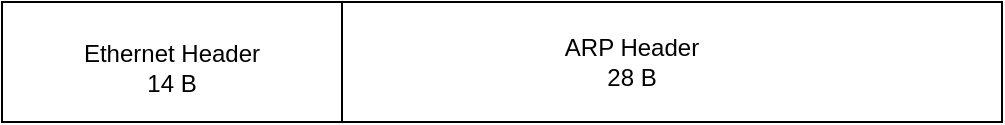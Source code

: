 <mxfile version="28.2.5">
  <diagram name="Page-1" id="Wpj2ZuMm0cf3aFBCM605">
    <mxGraphModel dx="872" dy="473" grid="1" gridSize="10" guides="1" tooltips="1" connect="1" arrows="1" fold="1" page="1" pageScale="1" pageWidth="850" pageHeight="1100" math="0" shadow="0">
      <root>
        <mxCell id="0" />
        <mxCell id="1" parent="0" />
        <mxCell id="XQHLwJZM6Djbki9CDGWb-1" value="" style="rounded=0;whiteSpace=wrap;html=1;fillColor=#1ba1e2;fontColor=#ffffff;strokeColor=#006EAF;" vertex="1" parent="1">
          <mxGeometry x="230" y="220" width="500" height="60" as="geometry" />
        </mxCell>
        <mxCell id="XQHLwJZM6Djbki9CDGWb-2" value="" style="rounded=0;whiteSpace=wrap;html=1;" vertex="1" parent="1">
          <mxGeometry x="230" y="220" width="170" height="60" as="geometry" />
        </mxCell>
        <mxCell id="XQHLwJZM6Djbki9CDGWb-3" value="" style="rounded=0;whiteSpace=wrap;html=1;" vertex="1" parent="1">
          <mxGeometry x="400" y="220" width="330" height="60" as="geometry" />
        </mxCell>
        <mxCell id="XQHLwJZM6Djbki9CDGWb-4" value="Ethernet Header&lt;br&gt;14 B" style="text;strokeColor=none;align=center;fillColor=none;html=1;verticalAlign=middle;whiteSpace=wrap;rounded=0;" vertex="1" parent="1">
          <mxGeometry x="240" y="235" width="150" height="35" as="geometry" />
        </mxCell>
        <mxCell id="XQHLwJZM6Djbki9CDGWb-5" value="ARP Header &lt;br&gt;28 B" style="text;strokeColor=none;align=center;fillColor=none;html=1;verticalAlign=middle;whiteSpace=wrap;rounded=0;" vertex="1" parent="1">
          <mxGeometry x="470" y="235" width="150" height="30" as="geometry" />
        </mxCell>
      </root>
    </mxGraphModel>
  </diagram>
</mxfile>
